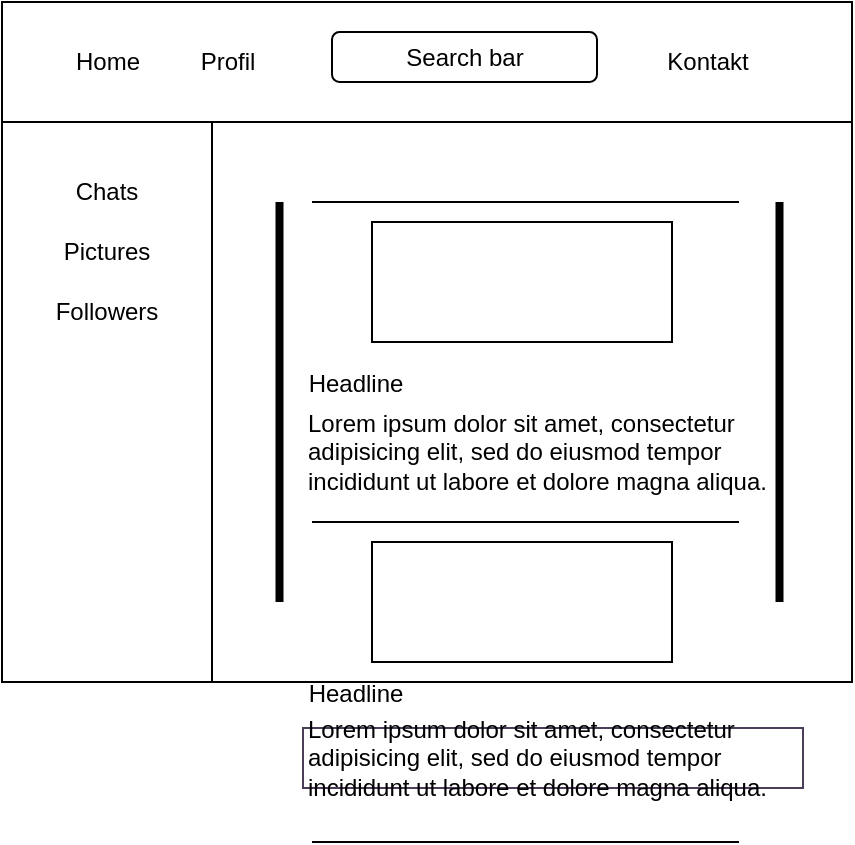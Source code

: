 <mxfile>
    <diagram id="0i8QhSweGO4-AeDZBVe-" name="Page-1">
        <mxGraphModel dx="1166" dy="484" grid="1" gridSize="10" guides="1" tooltips="1" connect="1" arrows="1" fold="1" page="1" pageScale="1" pageWidth="850" pageHeight="1100" math="0" shadow="0">
            <root>
                <mxCell id="0"/>
                <mxCell id="1" parent="0"/>
                <mxCell id="2" value="" style="rounded=0;whiteSpace=wrap;html=1;" vertex="1" parent="1">
                    <mxGeometry x="185" y="430" width="425" height="340" as="geometry"/>
                </mxCell>
                <mxCell id="3" value="" style="rounded=0;whiteSpace=wrap;html=1;" vertex="1" parent="1">
                    <mxGeometry x="185" y="480" width="105" height="290" as="geometry"/>
                </mxCell>
                <mxCell id="4" value="" style="rounded=0;whiteSpace=wrap;html=1;" vertex="1" parent="1">
                    <mxGeometry x="185" y="430" width="425" height="60" as="geometry"/>
                </mxCell>
                <mxCell id="5" value="Home" style="text;html=1;strokeColor=none;fillColor=none;align=center;verticalAlign=middle;whiteSpace=wrap;rounded=0;" vertex="1" parent="1">
                    <mxGeometry x="207.5" y="445" width="60" height="30" as="geometry"/>
                </mxCell>
                <mxCell id="6" value="Profil" style="text;html=1;strokeColor=none;fillColor=none;align=center;verticalAlign=middle;whiteSpace=wrap;rounded=0;" vertex="1" parent="1">
                    <mxGeometry x="267.5" y="445" width="60" height="30" as="geometry"/>
                </mxCell>
                <mxCell id="7" value="Kontakt" style="text;html=1;strokeColor=none;fillColor=none;align=center;verticalAlign=middle;whiteSpace=wrap;rounded=0;" vertex="1" parent="1">
                    <mxGeometry x="507.5" y="445" width="60" height="30" as="geometry"/>
                </mxCell>
                <mxCell id="8" value="Chats" style="text;html=1;strokeColor=none;fillColor=none;align=center;verticalAlign=middle;whiteSpace=wrap;rounded=0;" vertex="1" parent="1">
                    <mxGeometry x="185" y="510" width="105" height="30" as="geometry"/>
                </mxCell>
                <mxCell id="9" value="Pictures" style="text;html=1;strokeColor=none;fillColor=none;align=center;verticalAlign=middle;whiteSpace=wrap;rounded=0;" vertex="1" parent="1">
                    <mxGeometry x="185" y="540" width="105" height="30" as="geometry"/>
                </mxCell>
                <mxCell id="20" value="Search bar" style="rounded=1;whiteSpace=wrap;html=1;" vertex="1" parent="1">
                    <mxGeometry x="350" y="445" width="132.5" height="25" as="geometry"/>
                </mxCell>
                <mxCell id="22" value="" style="line;strokeWidth=4;direction=south;html=1;perimeter=backbonePerimeter;points=[];outlineConnect=0;" vertex="1" parent="1">
                    <mxGeometry x="317.5" y="530" width="12.5" height="200" as="geometry"/>
                </mxCell>
                <mxCell id="42" value="" style="line;strokeWidth=4;direction=south;html=1;perimeter=backbonePerimeter;points=[];outlineConnect=0;" vertex="1" parent="1">
                    <mxGeometry x="567.5" y="530" width="12.5" height="200" as="geometry"/>
                </mxCell>
                <mxCell id="44" value="" style="shape=partialRectangle;whiteSpace=wrap;html=1;left=0;right=0;fillColor=none;" vertex="1" parent="1">
                    <mxGeometry x="340.5" y="530" width="212.5" height="160" as="geometry"/>
                </mxCell>
                <mxCell id="48" value="Followers" style="text;html=1;strokeColor=none;fillColor=none;align=center;verticalAlign=middle;whiteSpace=wrap;rounded=0;" vertex="1" parent="1">
                    <mxGeometry x="185" y="570" width="105" height="30" as="geometry"/>
                </mxCell>
                <mxCell id="49" value="" style="rounded=0;whiteSpace=wrap;html=1;" vertex="1" parent="1">
                    <mxGeometry x="370" y="540" width="150" height="60" as="geometry"/>
                </mxCell>
                <mxCell id="51" value="" style="shape=partialRectangle;whiteSpace=wrap;html=1;left=0;right=0;fillColor=none;" vertex="1" parent="1">
                    <mxGeometry x="340.5" y="690" width="212.5" height="160" as="geometry"/>
                </mxCell>
                <mxCell id="53" value="&lt;span style=&quot;font-size: 12px;&quot;&gt;Headline&lt;/span&gt;" style="text;html=1;strokeColor=none;fillColor=none;align=center;verticalAlign=middle;whiteSpace=wrap;rounded=0;fontSize=6;" vertex="1" parent="1">
                    <mxGeometry x="331.5" y="606" width="60" height="30" as="geometry"/>
                </mxCell>
                <mxCell id="57" value="&lt;span style=&quot;&quot;&gt;Lorem ipsum dolor sit amet, consectetur adipisicing elit, sed do eiusmod tempor incididunt ut labore et dolore magna aliqua.&lt;/span&gt;" style="text;html=1;strokeColor=none;fillColor=none;align=left;verticalAlign=middle;whiteSpace=wrap;rounded=0;fontSize=12;" vertex="1" parent="1">
                    <mxGeometry x="335.5" y="640" width="250" height="30" as="geometry"/>
                </mxCell>
                <mxCell id="58" value="" style="rounded=0;whiteSpace=wrap;html=1;" vertex="1" parent="1">
                    <mxGeometry x="370" y="700" width="150" height="60" as="geometry"/>
                </mxCell>
                <mxCell id="59" value="&lt;span style=&quot;font-size: 12px;&quot;&gt;Headline&lt;/span&gt;" style="text;html=1;strokeColor=none;fillColor=none;align=center;verticalAlign=middle;whiteSpace=wrap;rounded=0;fontSize=6;" vertex="1" parent="1">
                    <mxGeometry x="331.5" y="761" width="60" height="30" as="geometry"/>
                </mxCell>
                <mxCell id="60" value="&lt;span style=&quot;&quot;&gt;Lorem ipsum dolor sit amet, consectetur adipisicing elit, sed do eiusmod tempor incididunt ut labore et dolore magna aliqua.&lt;/span&gt;" style="text;html=1;strokeColor=#4A3E59;fillColor=none;align=left;verticalAlign=middle;whiteSpace=wrap;rounded=0;fontSize=12;" vertex="1" parent="1">
                    <mxGeometry x="335.5" y="793" width="250" height="30" as="geometry"/>
                </mxCell>
            </root>
        </mxGraphModel>
    </diagram>
</mxfile>